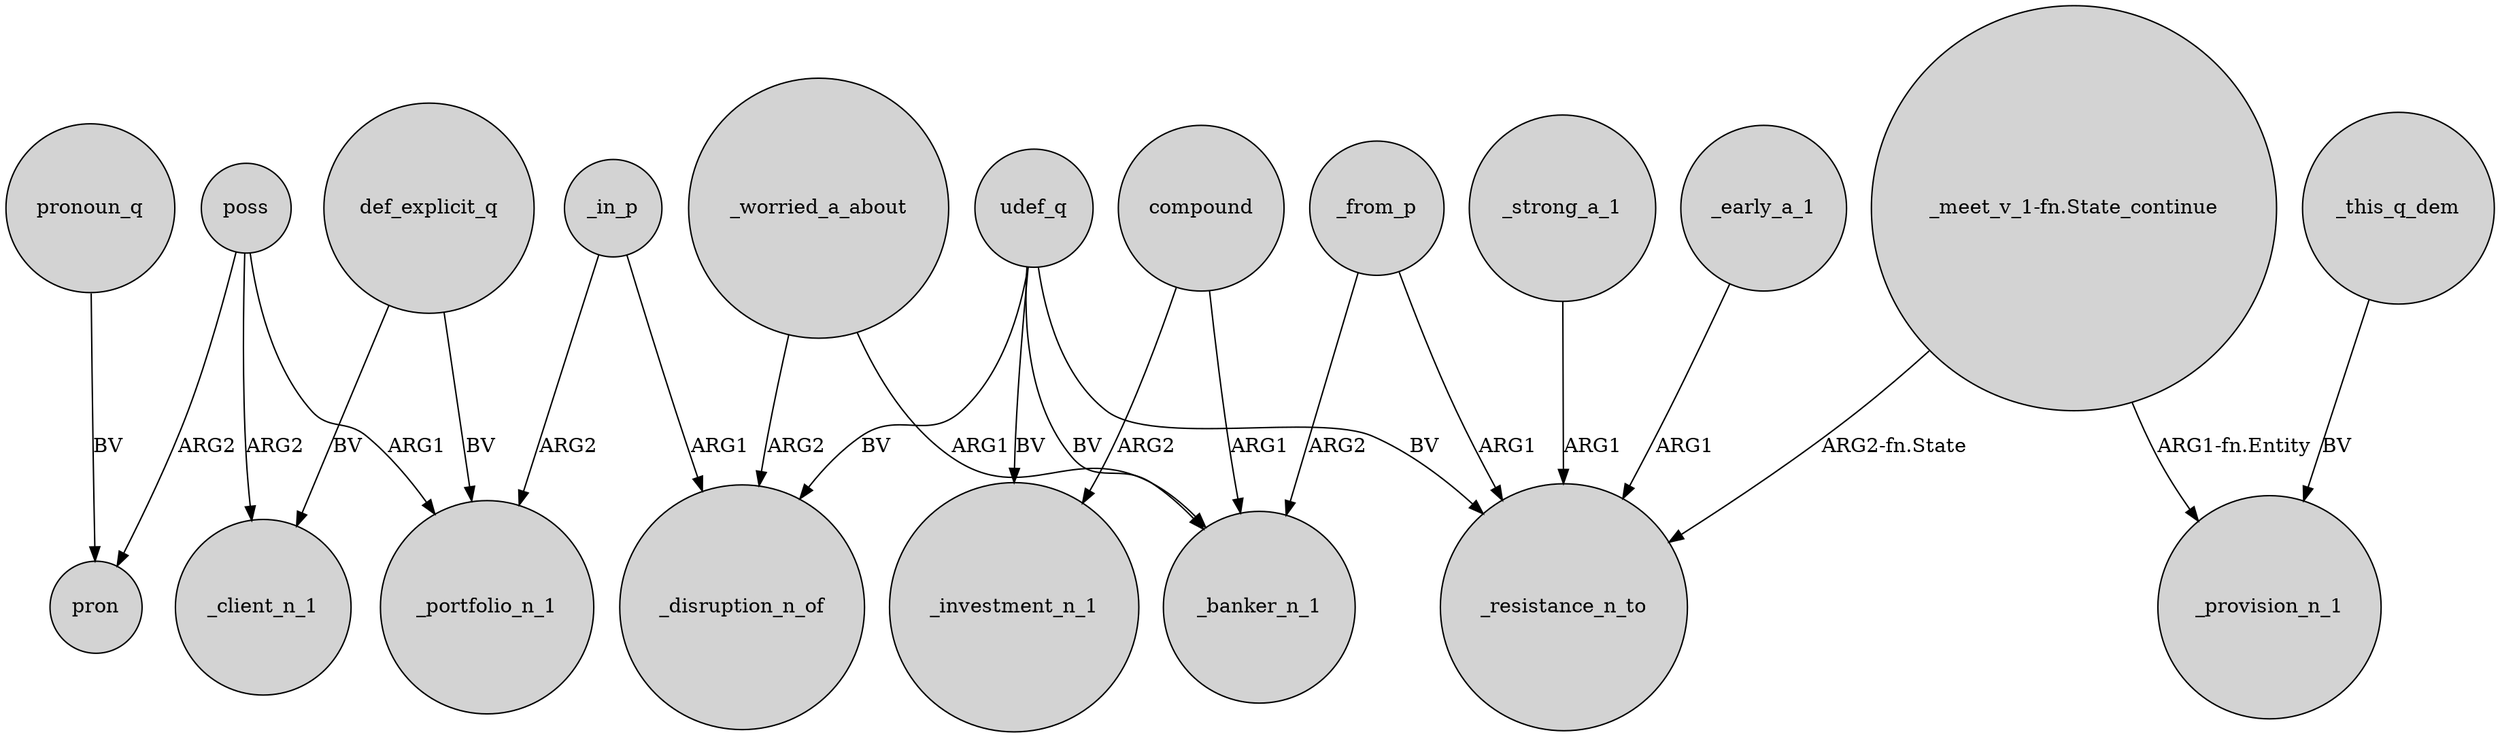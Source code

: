 digraph {
	node [shape=circle style=filled]
	"_meet_v_1-fn.State_continue" -> _resistance_n_to [label="ARG2-fn.State"]
	_in_p -> _disruption_n_of [label=ARG1]
	_this_q_dem -> _provision_n_1 [label=BV]
	compound -> _investment_n_1 [label=ARG2]
	poss -> _client_n_1 [label=ARG2]
	_in_p -> _portfolio_n_1 [label=ARG2]
	pronoun_q -> pron [label=BV]
	_worried_a_about -> _disruption_n_of [label=ARG2]
	poss -> pron [label=ARG2]
	udef_q -> _disruption_n_of [label=BV]
	_strong_a_1 -> _resistance_n_to [label=ARG1]
	poss -> _portfolio_n_1 [label=ARG1]
	udef_q -> _investment_n_1 [label=BV]
	_worried_a_about -> _banker_n_1 [label=ARG1]
	_early_a_1 -> _resistance_n_to [label=ARG1]
	compound -> _banker_n_1 [label=ARG1]
	def_explicit_q -> _portfolio_n_1 [label=BV]
	"_meet_v_1-fn.State_continue" -> _provision_n_1 [label="ARG1-fn.Entity"]
	_from_p -> _resistance_n_to [label=ARG1]
	udef_q -> _banker_n_1 [label=BV]
	udef_q -> _resistance_n_to [label=BV]
	_from_p -> _banker_n_1 [label=ARG2]
	def_explicit_q -> _client_n_1 [label=BV]
}
